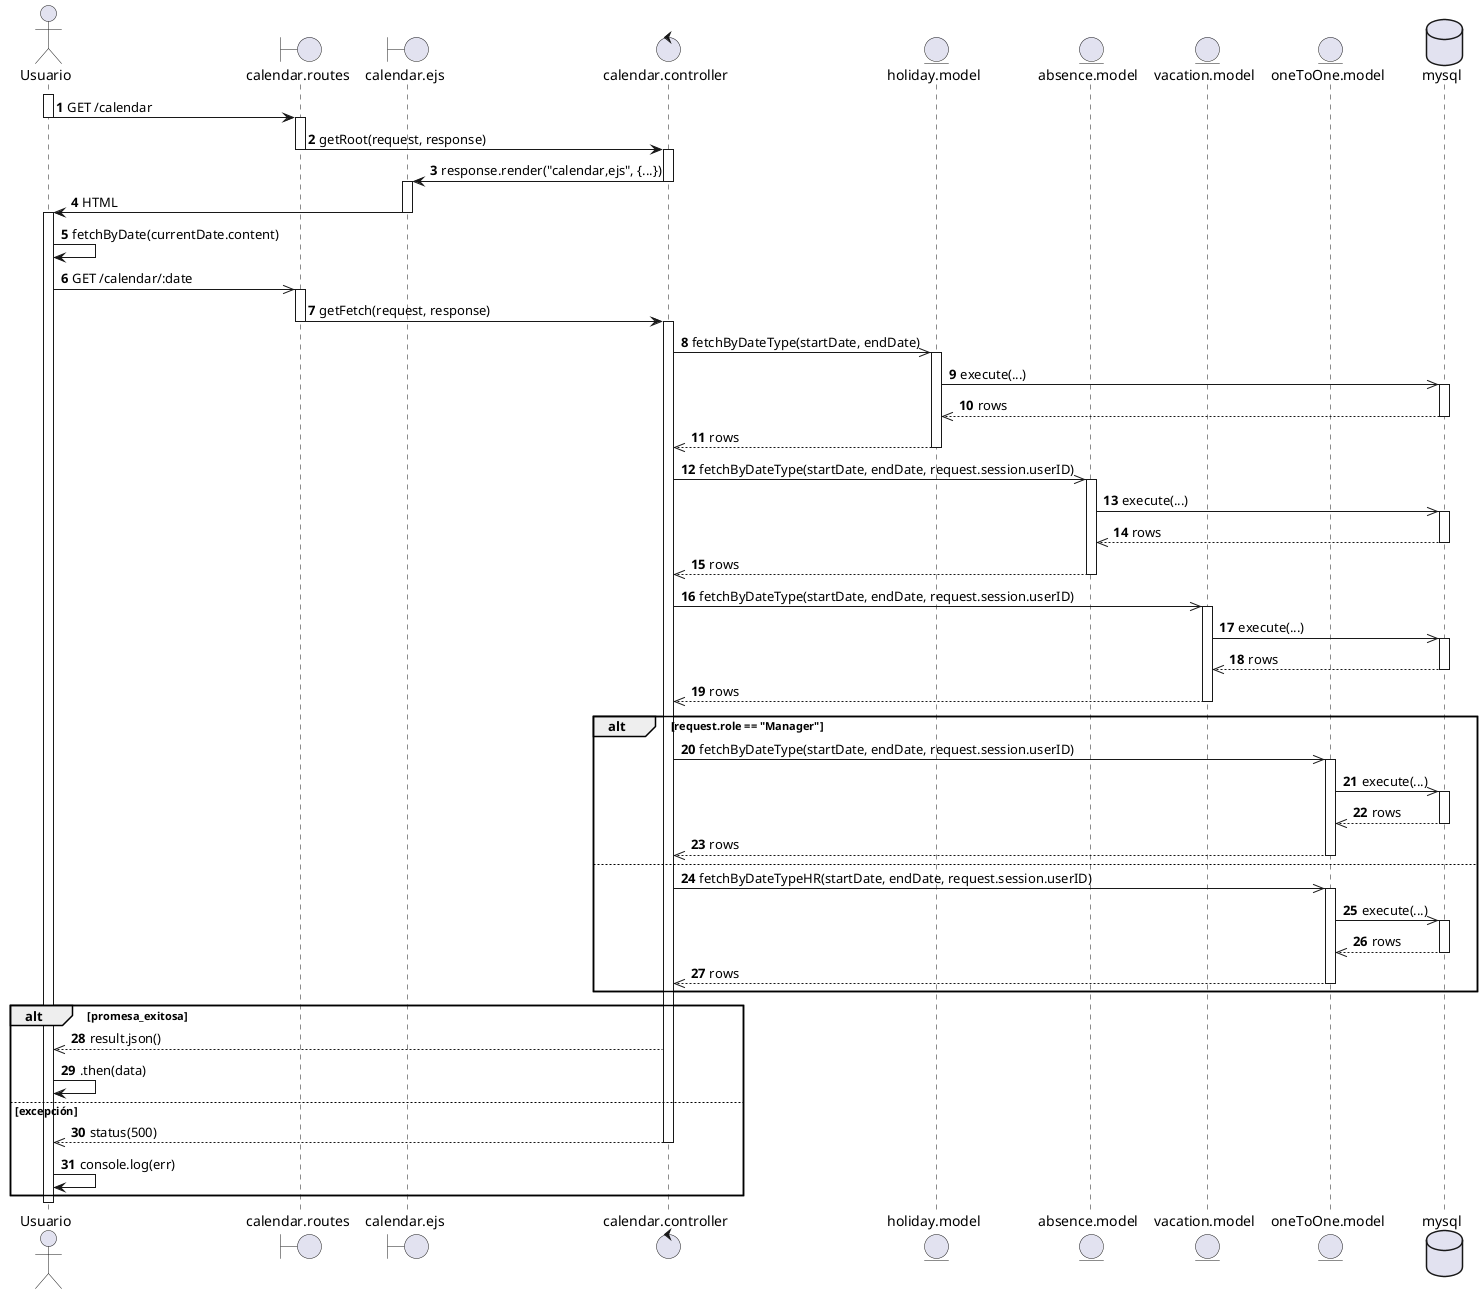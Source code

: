 @startuml
actor Usuario
boundary "calendar.routes" as Routes
boundary "calendar.ejs" as Ejs
control "calendar.controller" as Controller
entity "holiday.model" as Holiday
entity "absence.model" as Absence
entity "vacation.model" as Vacation
entity "oneToOne.model" as OneToOne
database "mysql" as MySQL

autonumber

activate Usuario
Usuario -> Routes: GET /calendar
deactivate Usuario

activate Routes
Routes -> Controller: getRoot(request, response)
deactivate Routes

activate Controller
Controller -> Ejs: response.render("calendar,ejs", {...})
deactivate Controller

activate Ejs
Ejs -> Usuario: HTML
deactivate Ejs
activate Usuario

Usuario -> Usuario: fetchByDate(currentDate.content)

Usuario ->> Routes: GET /calendar/:date
activate Routes

Routes -> Controller: getFetch(request, response)
deactivate Routes

activate Controller
Controller ->> Holiday: fetchByDateType(startDate, endDate)
activate Holiday
Holiday ->> MySQL: execute(...)
activate MySQL
MySQL -->> Holiday: rows
deactivate MySQL
Holiday -->> Controller: rows
deactivate Holiday

Controller ->> Absence: fetchByDateType(startDate, endDate, request.session.userID)
activate Absence
Absence ->> MySQL: execute(...)
activate MySQL
MySQL -->> Absence: rows
deactivate MySQL
Absence -->> Controller: rows
deactivate Absence

Controller ->> Vacation: fetchByDateType(startDate, endDate, request.session.userID)
activate Vacation
Vacation ->> MySQL: execute(...)
activate MySQL
MySQL -->> Vacation: rows
deactivate MySQL
Vacation -->> Controller: rows
deactivate Vacation

alt request.role == "Manager"
    Controller ->> OneToOne: fetchByDateType(startDate, endDate, request.session.userID)
    activate OneToOne
    OneToOne ->> MySQL: execute(...)
    activate MySQL
    MySQL -->> OneToOne: rows
    deactivate MySQL
    OneToOne -->> Controller: rows
    deactivate OneToOne
else
    Controller ->> OneToOne: fetchByDateTypeHR(startDate, endDate, request.session.userID)
    activate OneToOne
    OneToOne ->> MySQL: execute(...)
    activate MySQL
    MySQL -->> OneToOne: rows
    deactivate MySQL
    OneToOne -->> Controller: rows
    deactivate OneToOne
end


alt promesa_exitosa
    Controller -->> Usuario: result.json()
    Usuario -> Usuario: .then(data)
else excepción

Controller -->> Usuario: status(500)
deactivate Controller
Usuario -> Usuario: console.log(err)

end

deactivate Usuario

@enduml